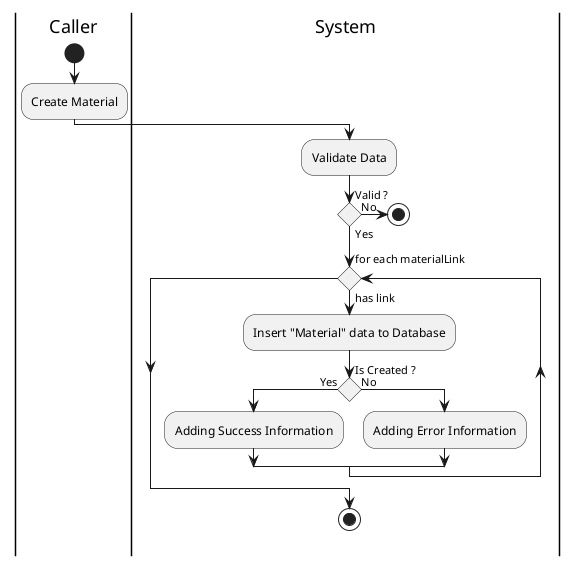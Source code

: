 @startuml CreateMaterial

skinparam ConditionEndStyle hline
skinparam conditionStyle diamond
skinparam Monochrome true
skinparam Shadowing false

|Caller|
start
:Create Material;

|System|
:Validate Data;
if (Valid ?) then (Yes)
    while (for each materialLink) is (has link)
        :Insert "Material" data to Database;
        if (Is Created ?) then (Yes)
            :Adding Success Information;
        else (No)
            :Adding Error Information;
        endif
    endwhile
    stop
else (No)
    stop
endif

@enduml